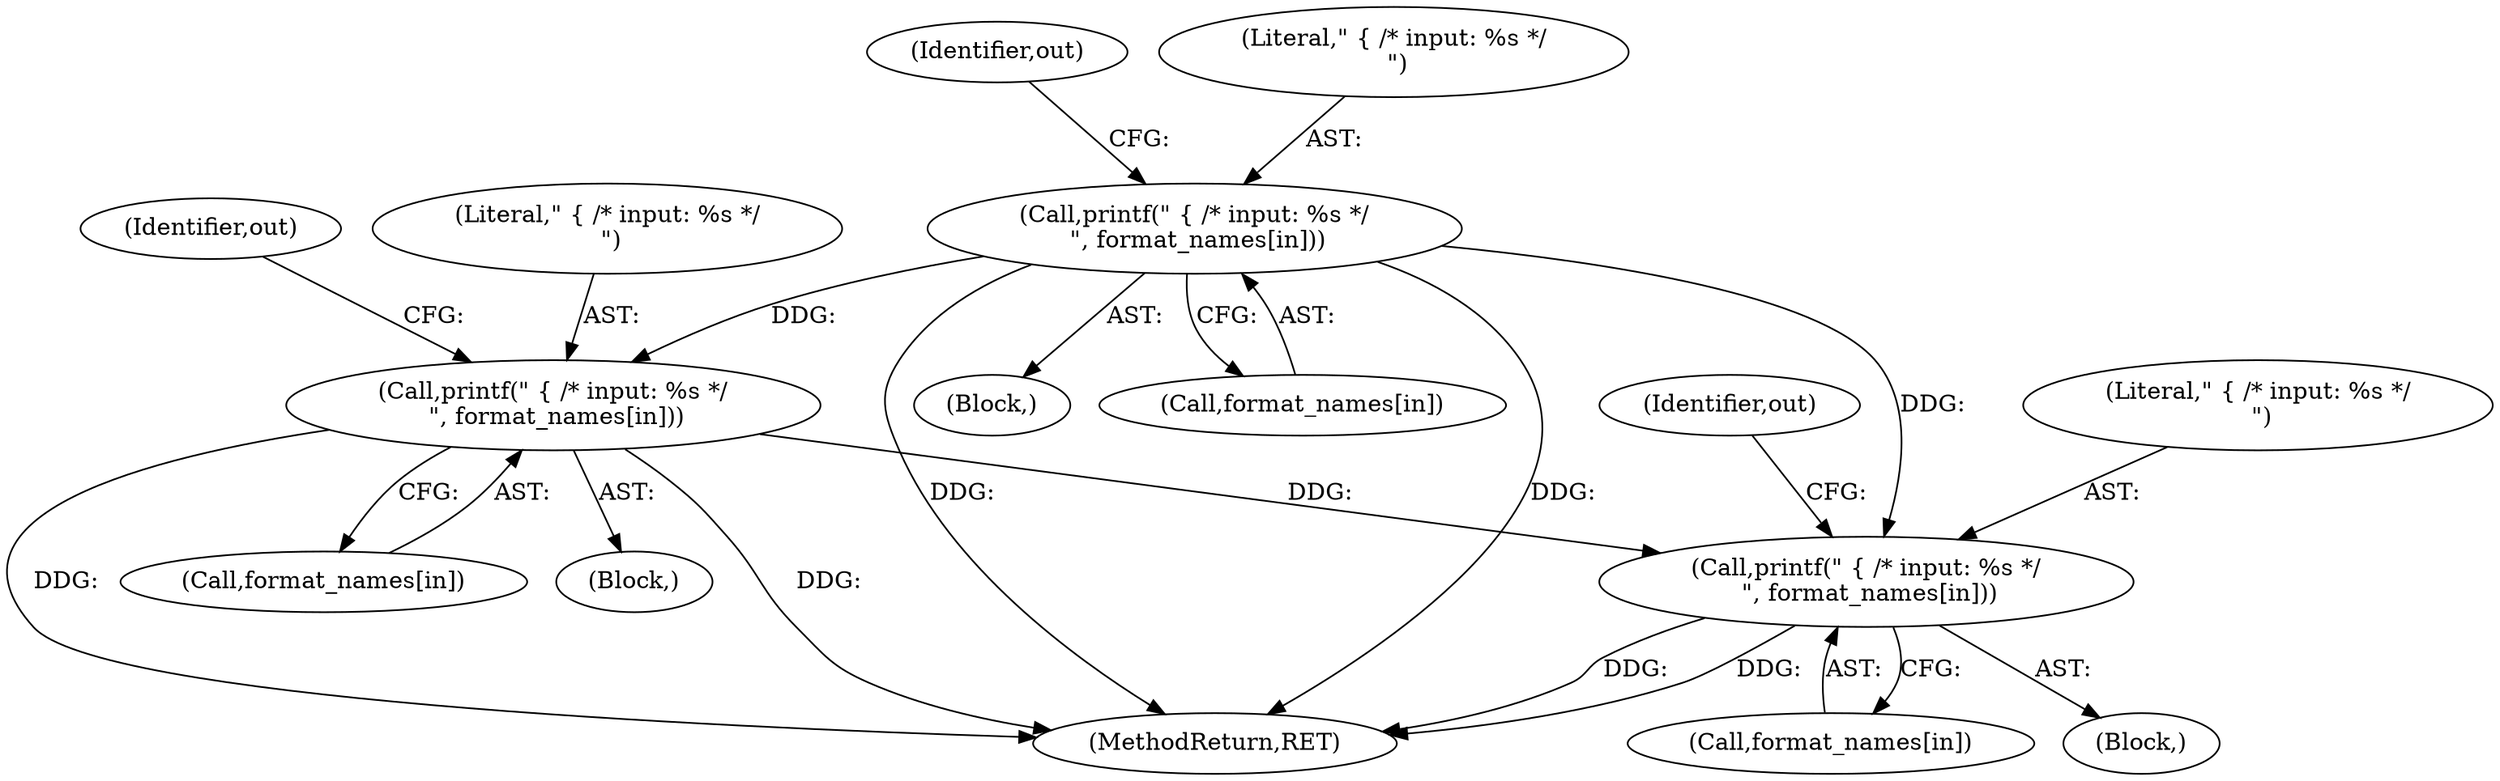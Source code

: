 digraph "0_Android_9d4853418ab2f754c2b63e091c29c5529b8b86ca_29@array" {
"1000251" [label="(Call,printf(\" { /* input: %s */\n \", format_names[in]))"];
"1000339" [label="(Call,printf(\" { /* input: %s */\n \", format_names[in]))"];
"1000418" [label="(Call,printf(\" { /* input: %s */\n \", format_names[in]))"];
"1000341" [label="(Call,format_names[in])"];
"1000249" [label="(Block,)"];
"1000425" [label="(Identifier,out)"];
"1000258" [label="(Identifier,out)"];
"1000253" [label="(Call,format_names[in])"];
"1000418" [label="(Call,printf(\" { /* input: %s */\n \", format_names[in]))"];
"1000346" [label="(Identifier,out)"];
"1000416" [label="(Block,)"];
"1000419" [label="(Literal,\" { /* input: %s */\n \")"];
"1000552" [label="(MethodReturn,RET)"];
"1000337" [label="(Block,)"];
"1000340" [label="(Literal,\" { /* input: %s */\n \")"];
"1000339" [label="(Call,printf(\" { /* input: %s */\n \", format_names[in]))"];
"1000420" [label="(Call,format_names[in])"];
"1000251" [label="(Call,printf(\" { /* input: %s */\n \", format_names[in]))"];
"1000252" [label="(Literal,\" { /* input: %s */\n \")"];
"1000251" -> "1000249"  [label="AST: "];
"1000251" -> "1000253"  [label="CFG: "];
"1000252" -> "1000251"  [label="AST: "];
"1000253" -> "1000251"  [label="AST: "];
"1000258" -> "1000251"  [label="CFG: "];
"1000251" -> "1000552"  [label="DDG: "];
"1000251" -> "1000552"  [label="DDG: "];
"1000251" -> "1000339"  [label="DDG: "];
"1000251" -> "1000418"  [label="DDG: "];
"1000339" -> "1000337"  [label="AST: "];
"1000339" -> "1000341"  [label="CFG: "];
"1000340" -> "1000339"  [label="AST: "];
"1000341" -> "1000339"  [label="AST: "];
"1000346" -> "1000339"  [label="CFG: "];
"1000339" -> "1000552"  [label="DDG: "];
"1000339" -> "1000552"  [label="DDG: "];
"1000339" -> "1000418"  [label="DDG: "];
"1000418" -> "1000416"  [label="AST: "];
"1000418" -> "1000420"  [label="CFG: "];
"1000419" -> "1000418"  [label="AST: "];
"1000420" -> "1000418"  [label="AST: "];
"1000425" -> "1000418"  [label="CFG: "];
"1000418" -> "1000552"  [label="DDG: "];
"1000418" -> "1000552"  [label="DDG: "];
}
